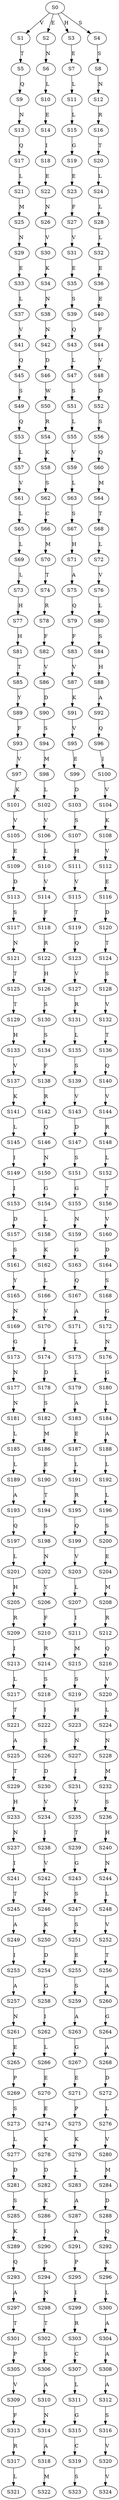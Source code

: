 strict digraph  {
	S0 -> S1 [ label = V ];
	S0 -> S2 [ label = E ];
	S0 -> S3 [ label = H ];
	S0 -> S4 [ label = S ];
	S1 -> S5 [ label = T ];
	S2 -> S6 [ label = N ];
	S3 -> S7 [ label = E ];
	S4 -> S8 [ label = S ];
	S5 -> S9 [ label = Q ];
	S6 -> S10 [ label = L ];
	S7 -> S11 [ label = L ];
	S8 -> S12 [ label = N ];
	S9 -> S13 [ label = N ];
	S10 -> S14 [ label = E ];
	S11 -> S15 [ label = L ];
	S12 -> S16 [ label = R ];
	S13 -> S17 [ label = Q ];
	S14 -> S18 [ label = I ];
	S15 -> S19 [ label = G ];
	S16 -> S20 [ label = T ];
	S17 -> S21 [ label = L ];
	S18 -> S22 [ label = E ];
	S19 -> S23 [ label = E ];
	S20 -> S24 [ label = L ];
	S21 -> S25 [ label = M ];
	S22 -> S26 [ label = N ];
	S23 -> S27 [ label = F ];
	S24 -> S28 [ label = L ];
	S25 -> S29 [ label = N ];
	S26 -> S30 [ label = V ];
	S27 -> S31 [ label = V ];
	S28 -> S32 [ label = L ];
	S29 -> S33 [ label = E ];
	S30 -> S34 [ label = K ];
	S31 -> S35 [ label = E ];
	S32 -> S36 [ label = E ];
	S33 -> S37 [ label = L ];
	S34 -> S38 [ label = N ];
	S35 -> S39 [ label = S ];
	S36 -> S40 [ label = E ];
	S37 -> S41 [ label = V ];
	S38 -> S42 [ label = N ];
	S39 -> S43 [ label = Q ];
	S40 -> S44 [ label = F ];
	S41 -> S45 [ label = Q ];
	S42 -> S46 [ label = D ];
	S43 -> S47 [ label = L ];
	S44 -> S48 [ label = V ];
	S45 -> S49 [ label = S ];
	S46 -> S50 [ label = W ];
	S47 -> S51 [ label = S ];
	S48 -> S52 [ label = D ];
	S49 -> S53 [ label = Q ];
	S50 -> S54 [ label = R ];
	S51 -> S55 [ label = L ];
	S52 -> S56 [ label = S ];
	S53 -> S57 [ label = L ];
	S54 -> S58 [ label = K ];
	S55 -> S59 [ label = V ];
	S56 -> S60 [ label = Q ];
	S57 -> S61 [ label = V ];
	S58 -> S62 [ label = S ];
	S59 -> S63 [ label = L ];
	S60 -> S64 [ label = M ];
	S61 -> S65 [ label = L ];
	S62 -> S66 [ label = C ];
	S63 -> S67 [ label = S ];
	S64 -> S68 [ label = T ];
	S65 -> S69 [ label = L ];
	S66 -> S70 [ label = M ];
	S67 -> S71 [ label = H ];
	S68 -> S72 [ label = L ];
	S69 -> S73 [ label = L ];
	S70 -> S74 [ label = T ];
	S71 -> S75 [ label = A ];
	S72 -> S76 [ label = V ];
	S73 -> S77 [ label = H ];
	S74 -> S78 [ label = R ];
	S75 -> S79 [ label = Q ];
	S76 -> S80 [ label = L ];
	S77 -> S81 [ label = H ];
	S78 -> S82 [ label = F ];
	S79 -> S83 [ label = F ];
	S80 -> S84 [ label = S ];
	S81 -> S85 [ label = T ];
	S82 -> S86 [ label = V ];
	S83 -> S87 [ label = V ];
	S84 -> S88 [ label = H ];
	S85 -> S89 [ label = Y ];
	S86 -> S90 [ label = D ];
	S87 -> S91 [ label = K ];
	S88 -> S92 [ label = A ];
	S89 -> S93 [ label = F ];
	S90 -> S94 [ label = S ];
	S91 -> S95 [ label = V ];
	S92 -> S96 [ label = Q ];
	S93 -> S97 [ label = V ];
	S94 -> S98 [ label = M ];
	S95 -> S99 [ label = E ];
	S96 -> S100 [ label = I ];
	S97 -> S101 [ label = K ];
	S98 -> S102 [ label = L ];
	S99 -> S103 [ label = D ];
	S100 -> S104 [ label = V ];
	S101 -> S105 [ label = V ];
	S102 -> S106 [ label = V ];
	S103 -> S107 [ label = S ];
	S104 -> S108 [ label = K ];
	S105 -> S109 [ label = E ];
	S106 -> S110 [ label = L ];
	S107 -> S111 [ label = H ];
	S108 -> S112 [ label = V ];
	S109 -> S113 [ label = D ];
	S110 -> S114 [ label = V ];
	S111 -> S115 [ label = V ];
	S112 -> S116 [ label = E ];
	S113 -> S117 [ label = S ];
	S114 -> S118 [ label = F ];
	S115 -> S119 [ label = T ];
	S116 -> S120 [ label = D ];
	S117 -> S121 [ label = N ];
	S118 -> S122 [ label = R ];
	S119 -> S123 [ label = Q ];
	S120 -> S124 [ label = T ];
	S121 -> S125 [ label = T ];
	S122 -> S126 [ label = H ];
	S123 -> S127 [ label = V ];
	S124 -> S128 [ label = S ];
	S125 -> S129 [ label = T ];
	S126 -> S130 [ label = S ];
	S127 -> S131 [ label = R ];
	S128 -> S132 [ label = V ];
	S129 -> S133 [ label = H ];
	S130 -> S134 [ label = S ];
	S131 -> S135 [ label = L ];
	S132 -> S136 [ label = T ];
	S133 -> S137 [ label = V ];
	S134 -> S138 [ label = F ];
	S135 -> S139 [ label = S ];
	S136 -> S140 [ label = Q ];
	S137 -> S141 [ label = K ];
	S138 -> S142 [ label = R ];
	S139 -> S143 [ label = V ];
	S140 -> S144 [ label = V ];
	S141 -> S145 [ label = L ];
	S142 -> S146 [ label = Q ];
	S143 -> S147 [ label = D ];
	S144 -> S148 [ label = R ];
	S145 -> S149 [ label = I ];
	S146 -> S150 [ label = N ];
	S147 -> S151 [ label = S ];
	S148 -> S152 [ label = L ];
	S149 -> S153 [ label = I ];
	S150 -> S154 [ label = G ];
	S151 -> S155 [ label = G ];
	S152 -> S156 [ label = T ];
	S153 -> S157 [ label = D ];
	S154 -> S158 [ label = L ];
	S155 -> S159 [ label = N ];
	S156 -> S160 [ label = V ];
	S157 -> S161 [ label = S ];
	S158 -> S162 [ label = K ];
	S159 -> S163 [ label = G ];
	S160 -> S164 [ label = D ];
	S161 -> S165 [ label = Y ];
	S162 -> S166 [ label = L ];
	S163 -> S167 [ label = Q ];
	S164 -> S168 [ label = S ];
	S165 -> S169 [ label = N ];
	S166 -> S170 [ label = V ];
	S167 -> S171 [ label = A ];
	S168 -> S172 [ label = G ];
	S169 -> S173 [ label = G ];
	S170 -> S174 [ label = I ];
	S171 -> S175 [ label = L ];
	S172 -> S176 [ label = N ];
	S173 -> S177 [ label = N ];
	S174 -> S178 [ label = D ];
	S175 -> S179 [ label = L ];
	S176 -> S180 [ label = G ];
	S177 -> S181 [ label = N ];
	S178 -> S182 [ label = S ];
	S179 -> S183 [ label = A ];
	S180 -> S184 [ label = L ];
	S181 -> S185 [ label = L ];
	S182 -> S186 [ label = M ];
	S183 -> S187 [ label = E ];
	S184 -> S188 [ label = A ];
	S185 -> S189 [ label = L ];
	S186 -> S190 [ label = E ];
	S187 -> S191 [ label = L ];
	S188 -> S192 [ label = L ];
	S189 -> S193 [ label = A ];
	S190 -> S194 [ label = T ];
	S191 -> S195 [ label = R ];
	S192 -> S196 [ label = L ];
	S193 -> S197 [ label = Q ];
	S194 -> S198 [ label = S ];
	S195 -> S199 [ label = Q ];
	S196 -> S200 [ label = S ];
	S197 -> S201 [ label = L ];
	S198 -> S202 [ label = N ];
	S199 -> S203 [ label = V ];
	S200 -> S204 [ label = E ];
	S201 -> S205 [ label = H ];
	S202 -> S206 [ label = Y ];
	S203 -> S207 [ label = L ];
	S204 -> S208 [ label = M ];
	S205 -> S209 [ label = R ];
	S206 -> S210 [ label = F ];
	S207 -> S211 [ label = I ];
	S208 -> S212 [ label = R ];
	S209 -> S213 [ label = I ];
	S210 -> S214 [ label = R ];
	S211 -> S215 [ label = M ];
	S212 -> S216 [ label = Q ];
	S213 -> S217 [ label = L ];
	S214 -> S218 [ label = S ];
	S215 -> S219 [ label = S ];
	S216 -> S220 [ label = V ];
	S217 -> S221 [ label = T ];
	S218 -> S222 [ label = I ];
	S219 -> S223 [ label = H ];
	S220 -> S224 [ label = L ];
	S221 -> S225 [ label = A ];
	S222 -> S226 [ label = S ];
	S223 -> S227 [ label = N ];
	S224 -> S228 [ label = N ];
	S225 -> S229 [ label = T ];
	S226 -> S230 [ label = D ];
	S227 -> S231 [ label = I ];
	S228 -> S232 [ label = M ];
	S229 -> S233 [ label = H ];
	S230 -> S234 [ label = V ];
	S231 -> S235 [ label = V ];
	S232 -> S236 [ label = S ];
	S233 -> S237 [ label = N ];
	S234 -> S238 [ label = I ];
	S235 -> S239 [ label = T ];
	S236 -> S240 [ label = H ];
	S237 -> S241 [ label = I ];
	S238 -> S242 [ label = V ];
	S239 -> S243 [ label = G ];
	S240 -> S244 [ label = N ];
	S241 -> S245 [ label = T ];
	S242 -> S246 [ label = N ];
	S243 -> S247 [ label = S ];
	S244 -> S248 [ label = L ];
	S245 -> S249 [ label = A ];
	S246 -> S250 [ label = K ];
	S247 -> S251 [ label = S ];
	S248 -> S252 [ label = V ];
	S249 -> S253 [ label = I ];
	S250 -> S254 [ label = D ];
	S251 -> S255 [ label = E ];
	S252 -> S256 [ label = T ];
	S253 -> S257 [ label = A ];
	S254 -> S258 [ label = G ];
	S255 -> S259 [ label = S ];
	S256 -> S260 [ label = A ];
	S257 -> S261 [ label = N ];
	S258 -> S262 [ label = I ];
	S259 -> S263 [ label = A ];
	S260 -> S264 [ label = G ];
	S261 -> S265 [ label = E ];
	S262 -> S266 [ label = L ];
	S263 -> S267 [ label = G ];
	S264 -> S268 [ label = A ];
	S265 -> S269 [ label = P ];
	S266 -> S270 [ label = E ];
	S267 -> S271 [ label = E ];
	S268 -> S272 [ label = D ];
	S269 -> S273 [ label = S ];
	S270 -> S274 [ label = E ];
	S271 -> S275 [ label = P ];
	S272 -> S276 [ label = L ];
	S273 -> S277 [ label = L ];
	S274 -> S278 [ label = K ];
	S275 -> S279 [ label = K ];
	S276 -> S280 [ label = V ];
	S277 -> S281 [ label = D ];
	S278 -> S282 [ label = D ];
	S279 -> S283 [ label = L ];
	S280 -> S284 [ label = M ];
	S281 -> S285 [ label = S ];
	S282 -> S286 [ label = K ];
	S283 -> S287 [ label = A ];
	S284 -> S288 [ label = D ];
	S285 -> S289 [ label = K ];
	S286 -> S290 [ label = I ];
	S287 -> S291 [ label = A ];
	S288 -> S292 [ label = Q ];
	S289 -> S293 [ label = Q ];
	S290 -> S294 [ label = S ];
	S291 -> S295 [ label = P ];
	S292 -> S296 [ label = K ];
	S293 -> S297 [ label = A ];
	S294 -> S298 [ label = N ];
	S295 -> S299 [ label = I ];
	S296 -> S300 [ label = L ];
	S297 -> S301 [ label = T ];
	S298 -> S302 [ label = T ];
	S299 -> S303 [ label = R ];
	S300 -> S304 [ label = A ];
	S301 -> S305 [ label = P ];
	S302 -> S306 [ label = S ];
	S303 -> S307 [ label = C ];
	S304 -> S308 [ label = A ];
	S305 -> S309 [ label = V ];
	S306 -> S310 [ label = A ];
	S307 -> S311 [ label = L ];
	S308 -> S312 [ label = A ];
	S309 -> S313 [ label = F ];
	S310 -> S314 [ label = N ];
	S311 -> S315 [ label = G ];
	S312 -> S316 [ label = S ];
	S313 -> S317 [ label = R ];
	S314 -> S318 [ label = A ];
	S315 -> S319 [ label = C ];
	S316 -> S320 [ label = V ];
	S317 -> S321 [ label = L ];
	S318 -> S322 [ label = M ];
	S319 -> S323 [ label = S ];
	S320 -> S324 [ label = V ];
}
